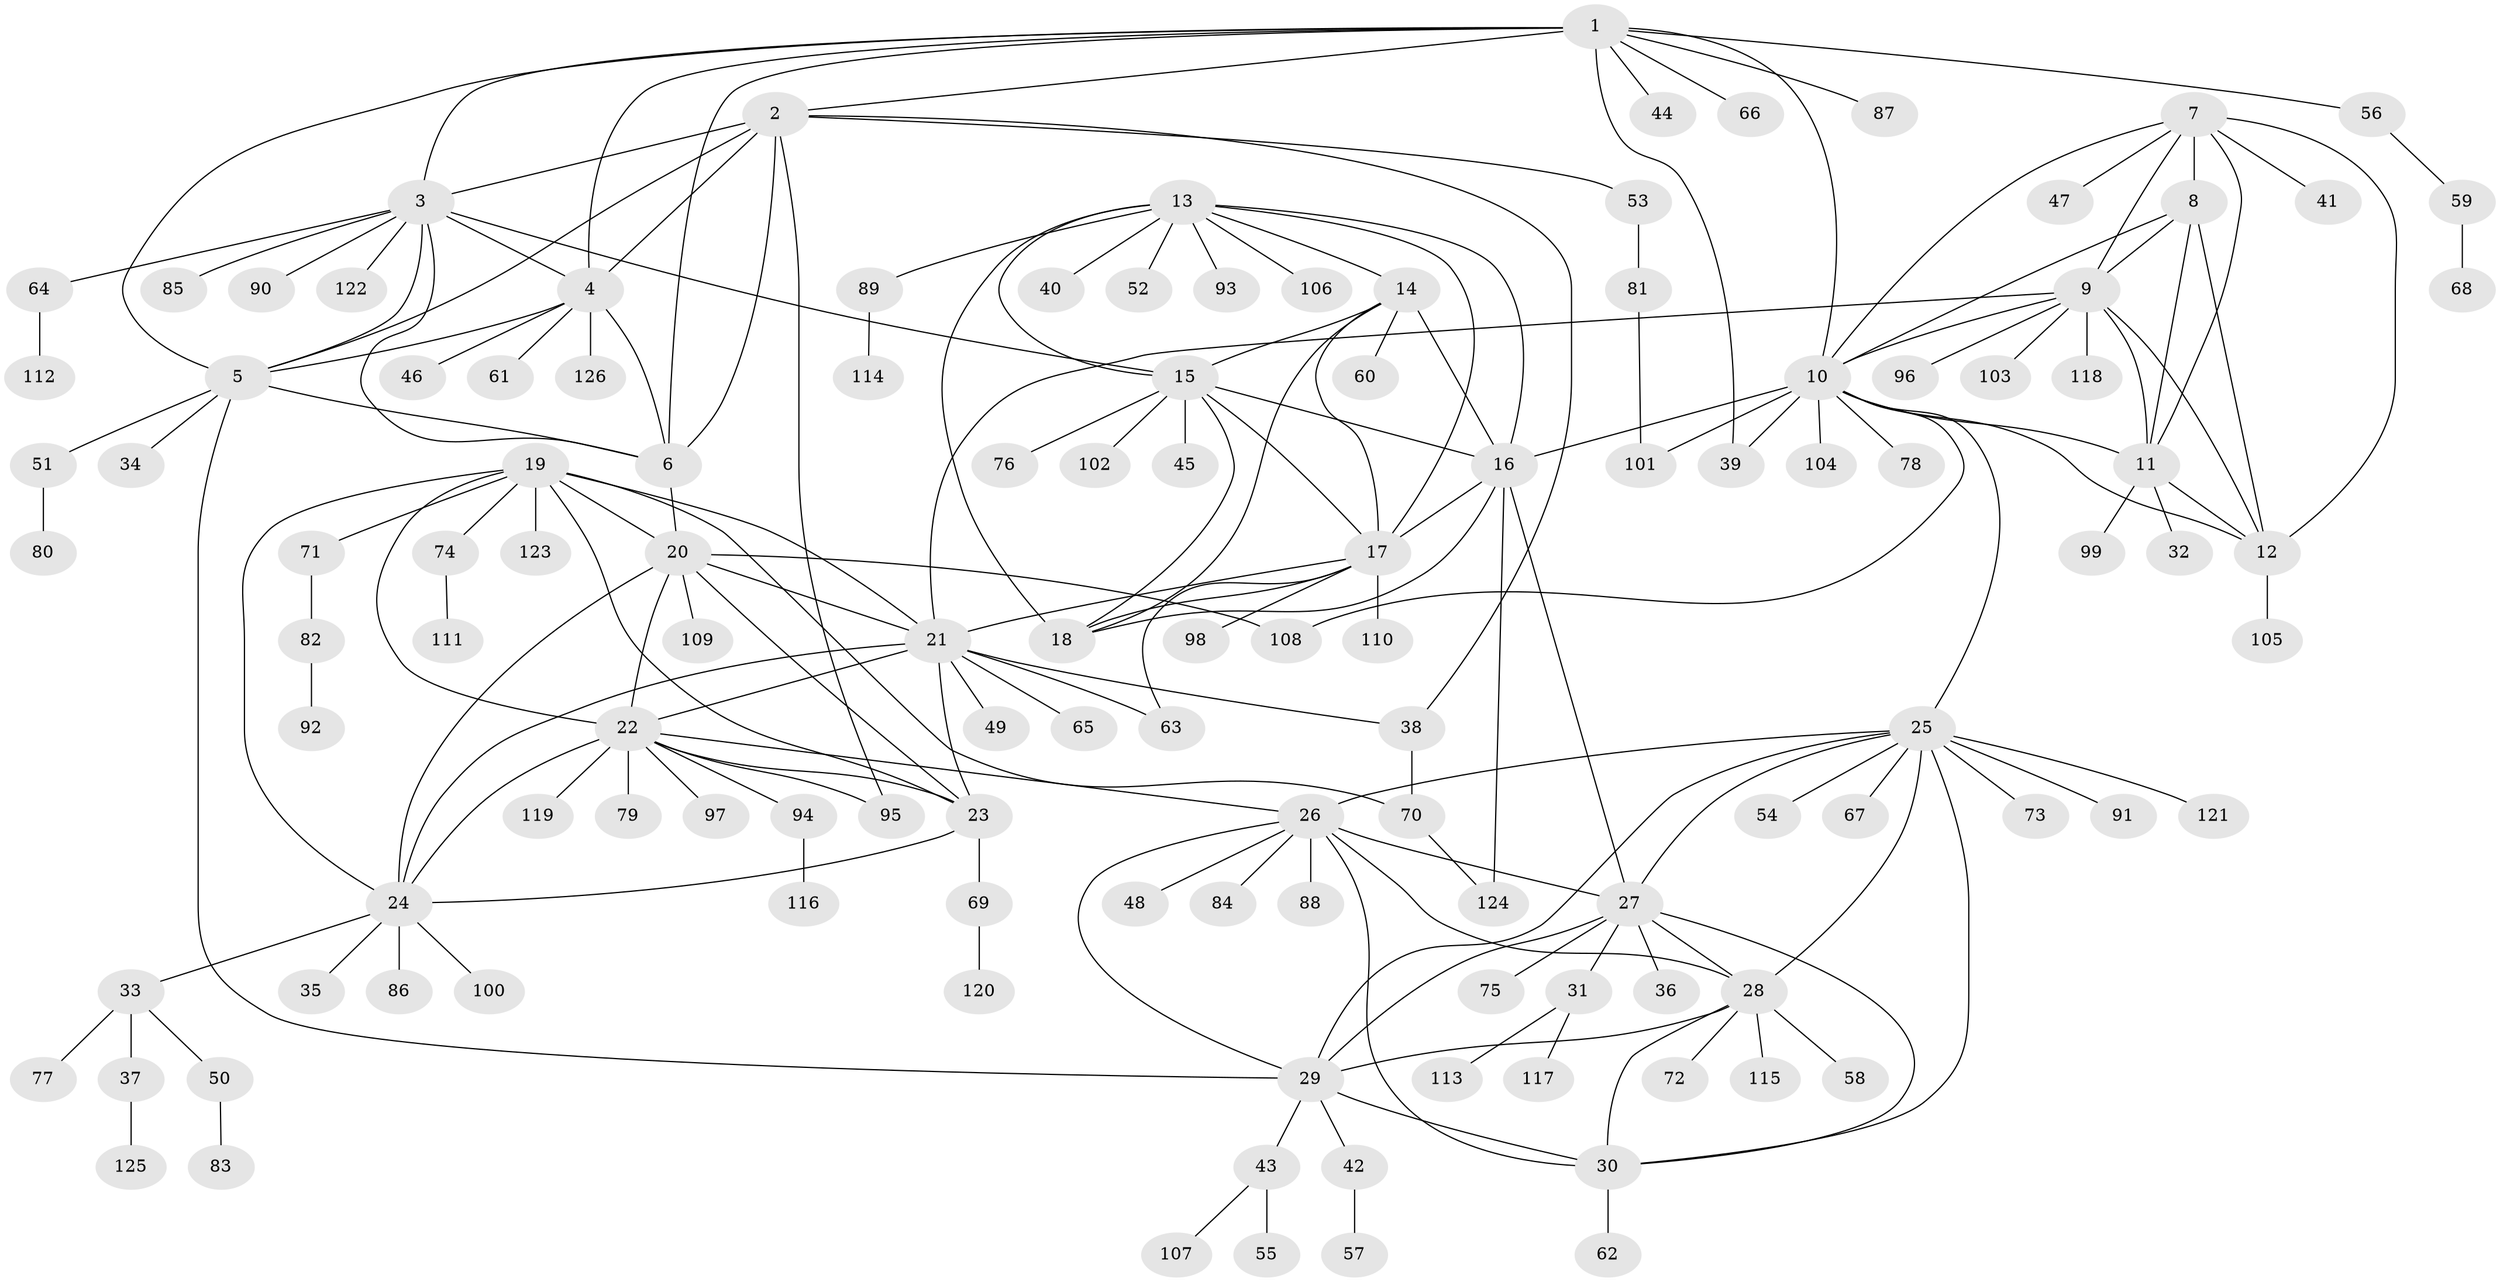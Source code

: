 // coarse degree distribution, {8: 0.031578947368421054, 12: 0.031578947368421054, 6: 0.042105263157894736, 7: 0.05263157894736842, 5: 0.031578947368421054, 13: 0.010526315789473684, 4: 0.031578947368421054, 10: 0.021052631578947368, 2: 0.10526315789473684, 1: 0.6210526315789474, 3: 0.021052631578947368}
// Generated by graph-tools (version 1.1) at 2025/52/02/27/25 19:52:20]
// undirected, 126 vertices, 189 edges
graph export_dot {
graph [start="1"]
  node [color=gray90,style=filled];
  1;
  2;
  3;
  4;
  5;
  6;
  7;
  8;
  9;
  10;
  11;
  12;
  13;
  14;
  15;
  16;
  17;
  18;
  19;
  20;
  21;
  22;
  23;
  24;
  25;
  26;
  27;
  28;
  29;
  30;
  31;
  32;
  33;
  34;
  35;
  36;
  37;
  38;
  39;
  40;
  41;
  42;
  43;
  44;
  45;
  46;
  47;
  48;
  49;
  50;
  51;
  52;
  53;
  54;
  55;
  56;
  57;
  58;
  59;
  60;
  61;
  62;
  63;
  64;
  65;
  66;
  67;
  68;
  69;
  70;
  71;
  72;
  73;
  74;
  75;
  76;
  77;
  78;
  79;
  80;
  81;
  82;
  83;
  84;
  85;
  86;
  87;
  88;
  89;
  90;
  91;
  92;
  93;
  94;
  95;
  96;
  97;
  98;
  99;
  100;
  101;
  102;
  103;
  104;
  105;
  106;
  107;
  108;
  109;
  110;
  111;
  112;
  113;
  114;
  115;
  116;
  117;
  118;
  119;
  120;
  121;
  122;
  123;
  124;
  125;
  126;
  1 -- 2;
  1 -- 3;
  1 -- 4;
  1 -- 5;
  1 -- 6;
  1 -- 10;
  1 -- 39;
  1 -- 44;
  1 -- 56;
  1 -- 66;
  1 -- 87;
  2 -- 3;
  2 -- 4;
  2 -- 5;
  2 -- 6;
  2 -- 38;
  2 -- 53;
  2 -- 95;
  3 -- 4;
  3 -- 5;
  3 -- 6;
  3 -- 15;
  3 -- 64;
  3 -- 85;
  3 -- 90;
  3 -- 122;
  4 -- 5;
  4 -- 6;
  4 -- 46;
  4 -- 61;
  4 -- 126;
  5 -- 6;
  5 -- 29;
  5 -- 34;
  5 -- 51;
  6 -- 20;
  7 -- 8;
  7 -- 9;
  7 -- 10;
  7 -- 11;
  7 -- 12;
  7 -- 41;
  7 -- 47;
  8 -- 9;
  8 -- 10;
  8 -- 11;
  8 -- 12;
  9 -- 10;
  9 -- 11;
  9 -- 12;
  9 -- 21;
  9 -- 96;
  9 -- 103;
  9 -- 118;
  10 -- 11;
  10 -- 12;
  10 -- 16;
  10 -- 25;
  10 -- 39;
  10 -- 78;
  10 -- 101;
  10 -- 104;
  10 -- 108;
  11 -- 12;
  11 -- 32;
  11 -- 99;
  12 -- 105;
  13 -- 14;
  13 -- 15;
  13 -- 16;
  13 -- 17;
  13 -- 18;
  13 -- 40;
  13 -- 52;
  13 -- 89;
  13 -- 93;
  13 -- 106;
  14 -- 15;
  14 -- 16;
  14 -- 17;
  14 -- 18;
  14 -- 60;
  15 -- 16;
  15 -- 17;
  15 -- 18;
  15 -- 45;
  15 -- 76;
  15 -- 102;
  16 -- 17;
  16 -- 18;
  16 -- 27;
  16 -- 124;
  17 -- 18;
  17 -- 21;
  17 -- 63;
  17 -- 98;
  17 -- 110;
  19 -- 20;
  19 -- 21;
  19 -- 22;
  19 -- 23;
  19 -- 24;
  19 -- 70;
  19 -- 71;
  19 -- 74;
  19 -- 123;
  20 -- 21;
  20 -- 22;
  20 -- 23;
  20 -- 24;
  20 -- 108;
  20 -- 109;
  21 -- 22;
  21 -- 23;
  21 -- 24;
  21 -- 38;
  21 -- 49;
  21 -- 63;
  21 -- 65;
  22 -- 23;
  22 -- 24;
  22 -- 26;
  22 -- 79;
  22 -- 94;
  22 -- 95;
  22 -- 97;
  22 -- 119;
  23 -- 24;
  23 -- 69;
  24 -- 33;
  24 -- 35;
  24 -- 86;
  24 -- 100;
  25 -- 26;
  25 -- 27;
  25 -- 28;
  25 -- 29;
  25 -- 30;
  25 -- 54;
  25 -- 67;
  25 -- 73;
  25 -- 91;
  25 -- 121;
  26 -- 27;
  26 -- 28;
  26 -- 29;
  26 -- 30;
  26 -- 48;
  26 -- 84;
  26 -- 88;
  27 -- 28;
  27 -- 29;
  27 -- 30;
  27 -- 31;
  27 -- 36;
  27 -- 75;
  28 -- 29;
  28 -- 30;
  28 -- 58;
  28 -- 72;
  28 -- 115;
  29 -- 30;
  29 -- 42;
  29 -- 43;
  30 -- 62;
  31 -- 113;
  31 -- 117;
  33 -- 37;
  33 -- 50;
  33 -- 77;
  37 -- 125;
  38 -- 70;
  42 -- 57;
  43 -- 55;
  43 -- 107;
  50 -- 83;
  51 -- 80;
  53 -- 81;
  56 -- 59;
  59 -- 68;
  64 -- 112;
  69 -- 120;
  70 -- 124;
  71 -- 82;
  74 -- 111;
  81 -- 101;
  82 -- 92;
  89 -- 114;
  94 -- 116;
}
